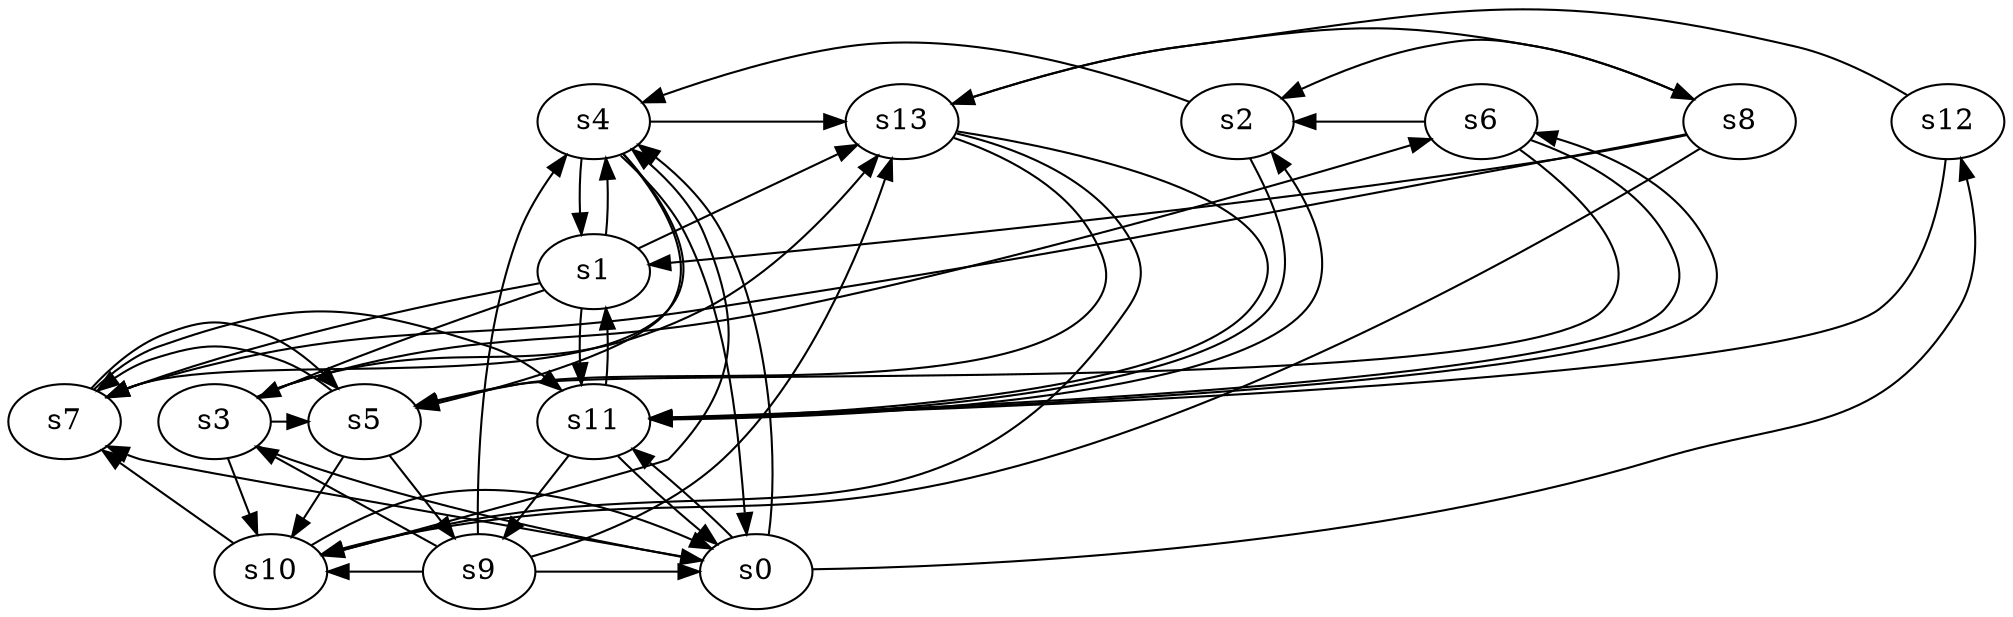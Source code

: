 digraph game_0933_complex_14 {
    s0 [name="s0", player=0, target=1];
    s1 [name="s1", player=0];
    s2 [name="s2", player=0, target=1];
    s3 [name="s3", player=0];
    s4 [name="s4", player=0];
    s5 [name="s5", player=1, target=1];
    s6 [name="s6", player=1];
    s7 [name="s7", player=1, target=1];
    s8 [name="s8", player=1];
    s9 [name="s9", player=0];
    s10 [name="s10", player=0, target=1];
    s11 [name="s11", player=1];
    s12 [name="s12", player=1];
    s13 [name="s13", player=1, target=1];

    s0 -> s4 [constraint="!(time % 4 == 0)"];
    s0 -> s7 [constraint="time % 5 == 2"];
    s0 -> s11 [constraint="!(time % 4 == 1)"];
    s0 -> s12 [constraint="time % 2 == 1 || time % 4 == 0"];
    s1 -> s3 [constraint="time % 3 == 2 || time % 5 == 2"];
    s1 -> s4 [constraint="time % 3 == 2 && time % 3 == 1"];
    s1 -> s7;
    s1 -> s11;
    s1 -> s13 [constraint="!(time % 4 == 1)"];
    s2 -> s4 [constraint="time % 4 == 2 || time % 2 == 0"];
    s2 -> s11 [constraint="time % 3 == 0 || time % 2 == 1"];
    s3 -> s0 [constraint="time % 4 == 1 || time % 4 == 3"];
    s3 -> s5 [constraint="time % 8 == 4"];
    s3 -> s6 [constraint="time % 5 == 4"];
    s3 -> s10;
    s3 -> s13 [constraint="time % 2 == 0 && time % 3 == 1"];
    s4 -> s0;
    s4 -> s1;
    s4 -> s5 [constraint="!(time % 4 == 2)"];
    s4 -> s7 [constraint="time % 5 == 1 || time % 2 == 0"];
    s4 -> s13 [constraint="time == 2 || time == 8 || time == 12"];
    s5 -> s7 [constraint="time % 6 == 3"];
    s5 -> s9;
    s5 -> s10;
    s6 -> s2 [constraint="time % 3 == 2 && time % 5 == 2"];
    s6 -> s5 [constraint="!(time % 6 == 4)"];
    s6 -> s11 [constraint="time % 3 == 0 || time % 3 == 1"];
    s7 -> s5 [constraint="!(time % 4 == 0)"];
    s7 -> s11 [constraint="time % 5 == 2 || time % 5 == 3"];
    s8 -> s1 [constraint="time % 3 == 2 || time % 2 == 1"];
    s8 -> s2 [constraint="!(time % 2 == 1)"];
    s8 -> s7 [constraint="time % 3 == 1 && time % 4 == 3"];
    s8 -> s10 [constraint="time % 5 == 0"];
    s9 -> s0 [constraint="time % 5 == 0"];
    s9 -> s3 [constraint="time % 8 == 3"];
    s9 -> s4;
    s9 -> s10 [constraint="time % 8 == 7"];
    s9 -> s13 [constraint="time == 4 || time == 21"];
    s10 -> s0 [constraint="!(time % 6 == 4)"];
    s10 -> s4 [constraint="time == 4 || time == 14"];
    s10 -> s7 [constraint="time % 3 == 2 && time % 5 == 1"];
    s11 -> s0;
    s11 -> s1 [constraint="time % 5 == 1 || time % 3 == 0"];
    s11 -> s2 [constraint="!(time % 5 == 2)"];
    s11 -> s6 [constraint="time % 4 == 0 || time % 2 == 1"];
    s11 -> s9;
    s12 -> s11 [constraint="time % 4 == 3 && time % 5 == 2"];
    s12 -> s13 [constraint="time % 5 == 3 || time % 2 == 0"];
    s13 -> s5 [constraint="time % 2 == 0"];
    s13 -> s8 [constraint="time % 3 == 1 || time % 2 == 1"];
    s13 -> s10 [constraint="time == 22 || time == 26"];
    s13 -> s11 [constraint="!(time % 6 == 2)"];
}
